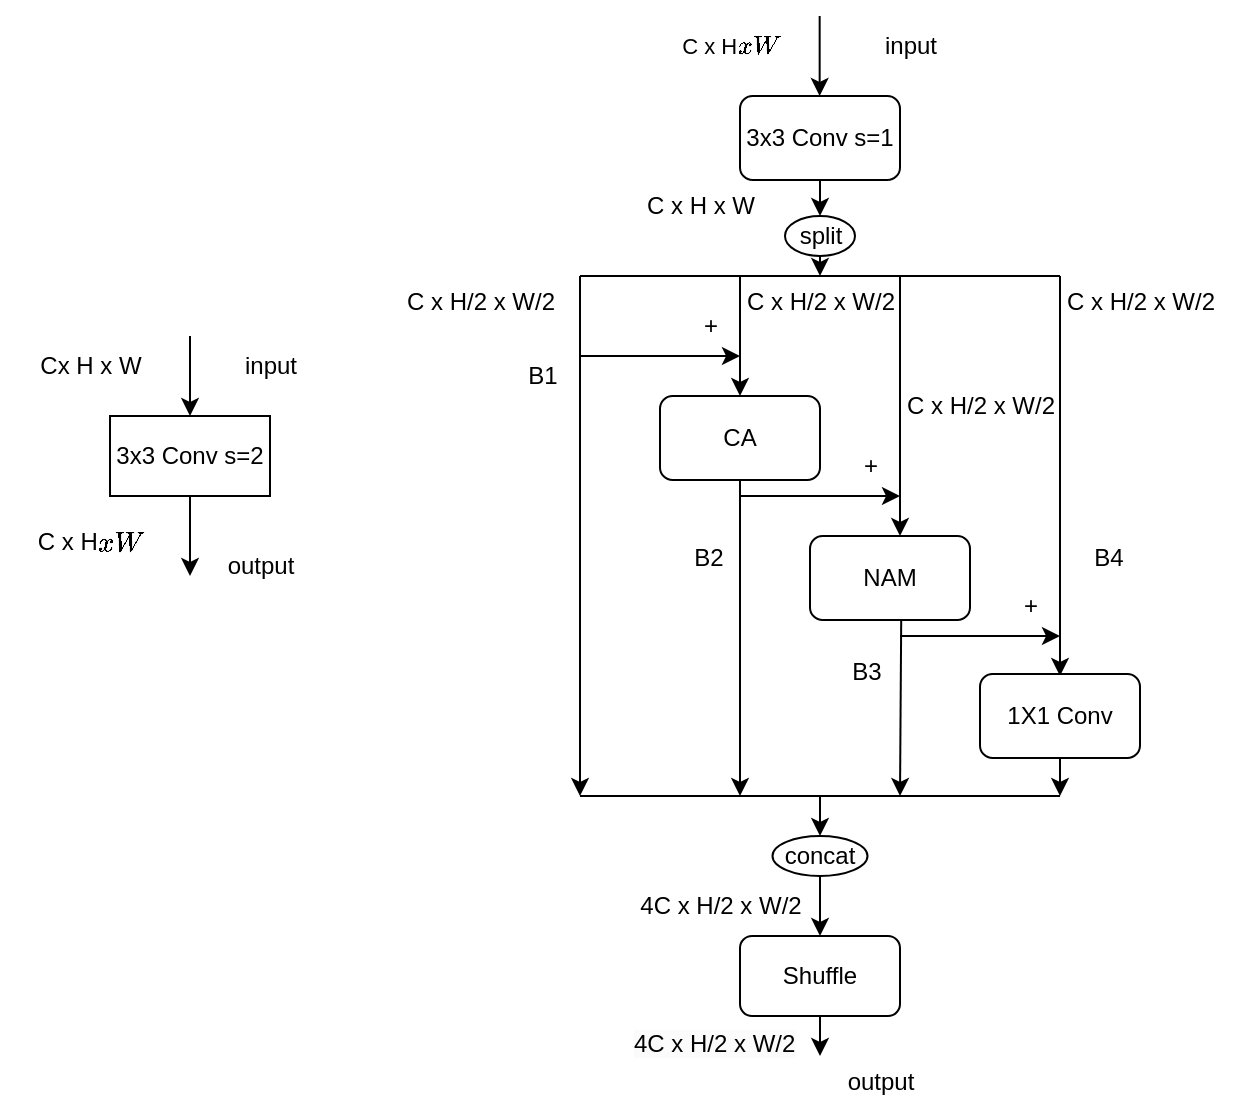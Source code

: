 <mxfile version="21.2.9" type="github">
  <diagram name="Page-1" id="XpkqMG4DgamtNfhGMaTh">
    <mxGraphModel dx="1301" dy="545" grid="0" gridSize="10" guides="1" tooltips="1" connect="1" arrows="1" fold="1" page="1" pageScale="1" pageWidth="850" pageHeight="1100" math="0" shadow="0">
      <root>
        <mxCell id="0" />
        <mxCell id="1" parent="0" />
        <mxCell id="Ag83B2c30T-BLU_WmeoF-4" value="" style="endArrow=classic;html=1;rounded=0;entryX=0.5;entryY=0;entryDx=0;entryDy=0;entryPerimeter=0;" parent="1" edge="1">
          <mxGeometry width="50" height="50" relative="1" as="geometry">
            <mxPoint x="325" y="360" as="sourcePoint" />
            <mxPoint x="325" y="400" as="targetPoint" />
          </mxGeometry>
        </mxCell>
        <mxCell id="Ag83B2c30T-BLU_WmeoF-5" value="3x3 Conv s=2" style="rounded=0;whiteSpace=wrap;html=1;" parent="1" vertex="1">
          <mxGeometry x="285" y="400" width="80" height="40" as="geometry" />
        </mxCell>
        <mxCell id="Ag83B2c30T-BLU_WmeoF-8" value="input" style="text;html=1;align=center;verticalAlign=middle;resizable=0;points=[];autosize=1;strokeColor=none;fillColor=none;" parent="1" vertex="1">
          <mxGeometry x="340" y="360" width="50" height="30" as="geometry" />
        </mxCell>
        <mxCell id="Ag83B2c30T-BLU_WmeoF-9" value="Cx H x W" style="text;html=1;align=center;verticalAlign=middle;resizable=0;points=[];autosize=1;strokeColor=none;fillColor=none;" parent="1" vertex="1">
          <mxGeometry x="240" y="360" width="70" height="30" as="geometry" />
        </mxCell>
        <mxCell id="833LVJOIejTWr4TWuizp-1" value="" style="endArrow=classic;html=1;rounded=0;exitX=0.5;exitY=1;exitDx=0;exitDy=0;" edge="1" parent="1" source="Ag83B2c30T-BLU_WmeoF-5">
          <mxGeometry width="50" height="50" relative="1" as="geometry">
            <mxPoint x="425" y="520" as="sourcePoint" />
            <mxPoint x="325" y="480" as="targetPoint" />
            <Array as="points" />
          </mxGeometry>
        </mxCell>
        <mxCell id="833LVJOIejTWr4TWuizp-2" value="C x H` x W`" style="text;html=1;align=center;verticalAlign=middle;resizable=0;points=[];autosize=1;strokeColor=none;fillColor=none;" vertex="1" parent="1">
          <mxGeometry x="230" y="448" width="90" height="30" as="geometry" />
        </mxCell>
        <mxCell id="833LVJOIejTWr4TWuizp-3" value="" style="endArrow=classic;html=1;rounded=0;entryX=0.5;entryY=0;entryDx=0;entryDy=0;entryPerimeter=0;" edge="1" parent="1">
          <mxGeometry width="50" height="50" relative="1" as="geometry">
            <mxPoint x="639.83" y="200" as="sourcePoint" />
            <mxPoint x="639.83" y="240" as="targetPoint" />
          </mxGeometry>
        </mxCell>
        <mxCell id="833LVJOIejTWr4TWuizp-5" value="input" style="text;html=1;align=center;verticalAlign=middle;resizable=0;points=[];autosize=1;strokeColor=none;fillColor=none;" vertex="1" parent="1">
          <mxGeometry x="660" y="200" width="50" height="30" as="geometry" />
        </mxCell>
        <mxCell id="833LVJOIejTWr4TWuizp-6" value="&lt;font style=&quot;font-size: 11px;&quot;&gt;C x H` x W`&lt;/font&gt;" style="text;html=1;align=center;verticalAlign=middle;resizable=0;points=[];autosize=1;strokeColor=none;fillColor=none;" vertex="1" parent="1">
          <mxGeometry x="550" y="200" width="90" height="30" as="geometry" />
        </mxCell>
        <mxCell id="833LVJOIejTWr4TWuizp-7" value="" style="endArrow=classic;html=1;rounded=0;exitX=0.5;exitY=1;exitDx=0;exitDy=0;" edge="1" parent="1">
          <mxGeometry width="50" height="50" relative="1" as="geometry">
            <mxPoint x="640" y="280" as="sourcePoint" />
            <mxPoint x="640" y="300" as="targetPoint" />
            <Array as="points" />
          </mxGeometry>
        </mxCell>
        <mxCell id="833LVJOIejTWr4TWuizp-11" value="3x3 Conv s=1" style="rounded=1;whiteSpace=wrap;html=1;" vertex="1" parent="1">
          <mxGeometry x="600" y="240" width="80" height="42" as="geometry" />
        </mxCell>
        <mxCell id="833LVJOIejTWr4TWuizp-24" value="split" style="ellipse;whiteSpace=wrap;html=1;" vertex="1" parent="1">
          <mxGeometry x="622.5" y="300" width="35" height="20" as="geometry" />
        </mxCell>
        <mxCell id="833LVJOIejTWr4TWuizp-27" value="" style="endArrow=none;html=1;rounded=0;" edge="1" parent="1">
          <mxGeometry width="50" height="50" relative="1" as="geometry">
            <mxPoint x="520" y="330" as="sourcePoint" />
            <mxPoint x="760" y="330" as="targetPoint" />
          </mxGeometry>
        </mxCell>
        <mxCell id="833LVJOIejTWr4TWuizp-29" value="" style="endArrow=classic;html=1;rounded=0;" edge="1" parent="1">
          <mxGeometry width="50" height="50" relative="1" as="geometry">
            <mxPoint x="520" y="330" as="sourcePoint" />
            <mxPoint x="520" y="590" as="targetPoint" />
          </mxGeometry>
        </mxCell>
        <mxCell id="833LVJOIejTWr4TWuizp-32" value="" style="endArrow=classic;html=1;rounded=0;" edge="1" parent="1">
          <mxGeometry width="50" height="50" relative="1" as="geometry">
            <mxPoint x="600" y="330" as="sourcePoint" />
            <mxPoint x="600" y="390" as="targetPoint" />
          </mxGeometry>
        </mxCell>
        <mxCell id="833LVJOIejTWr4TWuizp-33" value="" style="endArrow=classic;html=1;rounded=0;" edge="1" parent="1">
          <mxGeometry width="50" height="50" relative="1" as="geometry">
            <mxPoint x="680" y="330" as="sourcePoint" />
            <mxPoint x="680" y="460" as="targetPoint" />
          </mxGeometry>
        </mxCell>
        <mxCell id="833LVJOIejTWr4TWuizp-34" value="" style="endArrow=classic;html=1;rounded=0;" edge="1" parent="1">
          <mxGeometry width="50" height="50" relative="1" as="geometry">
            <mxPoint x="760" y="330" as="sourcePoint" />
            <mxPoint x="760" y="530" as="targetPoint" />
          </mxGeometry>
        </mxCell>
        <mxCell id="833LVJOIejTWr4TWuizp-35" value="C x H x W" style="text;html=1;align=center;verticalAlign=middle;resizable=0;points=[];autosize=1;strokeColor=none;fillColor=none;" vertex="1" parent="1">
          <mxGeometry x="540" y="280" width="80" height="30" as="geometry" />
        </mxCell>
        <mxCell id="833LVJOIejTWr4TWuizp-36" value="C x H/2 x W/2" style="text;html=1;align=center;verticalAlign=middle;resizable=0;points=[];autosize=1;strokeColor=none;fillColor=none;" vertex="1" parent="1">
          <mxGeometry x="420" y="328" width="100" height="30" as="geometry" />
        </mxCell>
        <mxCell id="833LVJOIejTWr4TWuizp-38" value="" style="endArrow=classic;html=1;rounded=0;" edge="1" parent="1">
          <mxGeometry width="50" height="50" relative="1" as="geometry">
            <mxPoint x="520" y="370" as="sourcePoint" />
            <mxPoint x="600" y="370" as="targetPoint" />
          </mxGeometry>
        </mxCell>
        <mxCell id="833LVJOIejTWr4TWuizp-39" value="CA" style="rounded=1;whiteSpace=wrap;html=1;" vertex="1" parent="1">
          <mxGeometry x="560" y="390" width="80" height="42" as="geometry" />
        </mxCell>
        <mxCell id="833LVJOIejTWr4TWuizp-40" value="" style="endArrow=classic;html=1;rounded=0;exitX=0.5;exitY=1;exitDx=0;exitDy=0;" edge="1" parent="1" source="833LVJOIejTWr4TWuizp-39">
          <mxGeometry width="50" height="50" relative="1" as="geometry">
            <mxPoint x="607.5" y="500" as="sourcePoint" />
            <mxPoint x="600" y="590" as="targetPoint" />
          </mxGeometry>
        </mxCell>
        <mxCell id="833LVJOIejTWr4TWuizp-41" value="" style="endArrow=classic;html=1;rounded=0;" edge="1" parent="1">
          <mxGeometry width="50" height="50" relative="1" as="geometry">
            <mxPoint x="600" y="440" as="sourcePoint" />
            <mxPoint x="680" y="440" as="targetPoint" />
          </mxGeometry>
        </mxCell>
        <mxCell id="833LVJOIejTWr4TWuizp-42" value="NAM" style="rounded=1;whiteSpace=wrap;html=1;" vertex="1" parent="1">
          <mxGeometry x="635" y="460" width="80" height="42" as="geometry" />
        </mxCell>
        <mxCell id="833LVJOIejTWr4TWuizp-43" value="" style="endArrow=classic;html=1;rounded=0;exitX=0.57;exitY=1.005;exitDx=0;exitDy=0;exitPerimeter=0;" edge="1" parent="1" source="833LVJOIejTWr4TWuizp-42">
          <mxGeometry width="50" height="50" relative="1" as="geometry">
            <mxPoint x="680" y="512" as="sourcePoint" />
            <mxPoint x="680" y="590" as="targetPoint" />
          </mxGeometry>
        </mxCell>
        <mxCell id="833LVJOIejTWr4TWuizp-44" value="" style="endArrow=classic;html=1;rounded=0;" edge="1" parent="1">
          <mxGeometry width="50" height="50" relative="1" as="geometry">
            <mxPoint x="680" y="510" as="sourcePoint" />
            <mxPoint x="760" y="510" as="targetPoint" />
          </mxGeometry>
        </mxCell>
        <mxCell id="833LVJOIejTWr4TWuizp-45" value="1X1 Conv" style="rounded=1;whiteSpace=wrap;html=1;" vertex="1" parent="1">
          <mxGeometry x="720" y="529" width="80" height="42" as="geometry" />
        </mxCell>
        <mxCell id="833LVJOIejTWr4TWuizp-47" value="" style="endArrow=classic;html=1;rounded=0;exitX=0.5;exitY=1;exitDx=0;exitDy=0;" edge="1" parent="1" source="833LVJOIejTWr4TWuizp-45">
          <mxGeometry width="50" height="50" relative="1" as="geometry">
            <mxPoint x="780" y="610" as="sourcePoint" />
            <mxPoint x="760" y="590" as="targetPoint" />
          </mxGeometry>
        </mxCell>
        <mxCell id="833LVJOIejTWr4TWuizp-48" value="+" style="text;html=1;align=center;verticalAlign=middle;resizable=0;points=[];autosize=1;strokeColor=none;fillColor=none;" vertex="1" parent="1">
          <mxGeometry x="570" y="340" width="30" height="30" as="geometry" />
        </mxCell>
        <mxCell id="833LVJOIejTWr4TWuizp-50" value="+" style="text;html=1;align=center;verticalAlign=middle;resizable=0;points=[];autosize=1;strokeColor=none;fillColor=none;" vertex="1" parent="1">
          <mxGeometry x="650" y="410" width="30" height="30" as="geometry" />
        </mxCell>
        <mxCell id="833LVJOIejTWr4TWuizp-51" value="+" style="text;html=1;align=center;verticalAlign=middle;resizable=0;points=[];autosize=1;strokeColor=none;fillColor=none;" vertex="1" parent="1">
          <mxGeometry x="730" y="480" width="30" height="30" as="geometry" />
        </mxCell>
        <mxCell id="833LVJOIejTWr4TWuizp-52" value="" style="endArrow=none;html=1;rounded=0;" edge="1" parent="1">
          <mxGeometry width="50" height="50" relative="1" as="geometry">
            <mxPoint x="520" y="590" as="sourcePoint" />
            <mxPoint x="760" y="590" as="targetPoint" />
          </mxGeometry>
        </mxCell>
        <mxCell id="833LVJOIejTWr4TWuizp-53" value="" style="endArrow=classic;html=1;rounded=0;" edge="1" parent="1">
          <mxGeometry width="50" height="50" relative="1" as="geometry">
            <mxPoint x="640" y="590" as="sourcePoint" />
            <mxPoint x="640" y="610" as="targetPoint" />
          </mxGeometry>
        </mxCell>
        <mxCell id="833LVJOIejTWr4TWuizp-54" value="concat&lt;br&gt;" style="ellipse;whiteSpace=wrap;html=1;" vertex="1" parent="1">
          <mxGeometry x="616.25" y="610" width="47.5" height="20" as="geometry" />
        </mxCell>
        <mxCell id="833LVJOIejTWr4TWuizp-55" value="" style="endArrow=classic;html=1;rounded=0;exitX=0.5;exitY=1;exitDx=0;exitDy=0;" edge="1" parent="1" source="833LVJOIejTWr4TWuizp-54">
          <mxGeometry width="50" height="50" relative="1" as="geometry">
            <mxPoint x="639.17" y="640" as="sourcePoint" />
            <mxPoint x="640" y="660" as="targetPoint" />
          </mxGeometry>
        </mxCell>
        <mxCell id="833LVJOIejTWr4TWuizp-56" value="4C x H/2 x W/2" style="text;html=1;align=center;verticalAlign=middle;resizable=0;points=[];autosize=1;strokeColor=none;fillColor=none;" vertex="1" parent="1">
          <mxGeometry x="540" y="630" width="100" height="30" as="geometry" />
        </mxCell>
        <mxCell id="833LVJOIejTWr4TWuizp-57" value="Shuffle" style="rounded=1;whiteSpace=wrap;html=1;" vertex="1" parent="1">
          <mxGeometry x="600" y="660" width="80" height="40" as="geometry" />
        </mxCell>
        <mxCell id="833LVJOIejTWr4TWuizp-58" value="" style="endArrow=classic;html=1;rounded=0;exitX=0.5;exitY=1;exitDx=0;exitDy=0;" edge="1" parent="1" source="833LVJOIejTWr4TWuizp-57">
          <mxGeometry width="50" height="50" relative="1" as="geometry">
            <mxPoint x="650" y="750" as="sourcePoint" />
            <mxPoint x="640" y="720" as="targetPoint" />
          </mxGeometry>
        </mxCell>
        <mxCell id="833LVJOIejTWr4TWuizp-59" value="&lt;span style=&quot;color: rgb(0, 0, 0); font-family: Helvetica; font-size: 12px; font-style: normal; font-variant-ligatures: normal; font-variant-caps: normal; font-weight: 400; letter-spacing: normal; orphans: 2; text-align: center; text-indent: 0px; text-transform: none; widows: 2; word-spacing: 0px; -webkit-text-stroke-width: 0px; background-color: rgb(251, 251, 251); text-decoration-thickness: initial; text-decoration-style: initial; text-decoration-color: initial; float: none; display: inline !important;&quot;&gt;4C x H/2 x W/2&lt;/span&gt;" style="text;whiteSpace=wrap;html=1;" vertex="1" parent="1">
          <mxGeometry x="545" y="700" width="90" height="40" as="geometry" />
        </mxCell>
        <mxCell id="833LVJOIejTWr4TWuizp-60" value="output&lt;br&gt;" style="text;html=1;align=center;verticalAlign=middle;resizable=0;points=[];autosize=1;strokeColor=none;fillColor=none;" vertex="1" parent="1">
          <mxGeometry x="640" y="718" width="60" height="30" as="geometry" />
        </mxCell>
        <mxCell id="833LVJOIejTWr4TWuizp-61" value="output&lt;br&gt;" style="text;html=1;align=center;verticalAlign=middle;resizable=0;points=[];autosize=1;strokeColor=none;fillColor=none;" vertex="1" parent="1">
          <mxGeometry x="330" y="460" width="60" height="30" as="geometry" />
        </mxCell>
        <mxCell id="833LVJOIejTWr4TWuizp-62" value="" style="endArrow=classic;html=1;rounded=0;exitX=0.5;exitY=1;exitDx=0;exitDy=0;" edge="1" parent="1" source="833LVJOIejTWr4TWuizp-24">
          <mxGeometry width="50" height="50" relative="1" as="geometry">
            <mxPoint x="715" y="320" as="sourcePoint" />
            <mxPoint x="640" y="330" as="targetPoint" />
          </mxGeometry>
        </mxCell>
        <mxCell id="833LVJOIejTWr4TWuizp-63" value="C x H/2 x W/2" style="text;html=1;align=center;verticalAlign=middle;resizable=0;points=[];autosize=1;strokeColor=none;fillColor=none;" vertex="1" parent="1">
          <mxGeometry x="750" y="328" width="100" height="30" as="geometry" />
        </mxCell>
        <mxCell id="833LVJOIejTWr4TWuizp-64" value="C x H/2 x W/2" style="text;html=1;align=center;verticalAlign=middle;resizable=0;points=[];autosize=1;strokeColor=none;fillColor=none;" vertex="1" parent="1">
          <mxGeometry x="670" y="380" width="100" height="30" as="geometry" />
        </mxCell>
        <mxCell id="833LVJOIejTWr4TWuizp-65" value="C x H/2 x W/2" style="text;html=1;align=center;verticalAlign=middle;resizable=0;points=[];autosize=1;strokeColor=none;fillColor=none;" vertex="1" parent="1">
          <mxGeometry x="590" y="328" width="100" height="30" as="geometry" />
        </mxCell>
        <mxCell id="833LVJOIejTWr4TWuizp-66" value="B1" style="text;html=1;align=center;verticalAlign=middle;resizable=0;points=[];autosize=1;strokeColor=none;fillColor=none;" vertex="1" parent="1">
          <mxGeometry x="484" y="367" width="33" height="26" as="geometry" />
        </mxCell>
        <mxCell id="833LVJOIejTWr4TWuizp-67" value="B2" style="text;html=1;align=center;verticalAlign=middle;resizable=0;points=[];autosize=1;strokeColor=none;fillColor=none;" vertex="1" parent="1">
          <mxGeometry x="567" y="458" width="33" height="26" as="geometry" />
        </mxCell>
        <mxCell id="833LVJOIejTWr4TWuizp-68" value="B3" style="text;html=1;align=center;verticalAlign=middle;resizable=0;points=[];autosize=1;strokeColor=none;fillColor=none;" vertex="1" parent="1">
          <mxGeometry x="646" y="515" width="33" height="26" as="geometry" />
        </mxCell>
        <mxCell id="833LVJOIejTWr4TWuizp-69" value="B4" style="text;html=1;align=center;verticalAlign=middle;resizable=0;points=[];autosize=1;strokeColor=none;fillColor=none;" vertex="1" parent="1">
          <mxGeometry x="767" y="458" width="33" height="26" as="geometry" />
        </mxCell>
      </root>
    </mxGraphModel>
  </diagram>
</mxfile>
